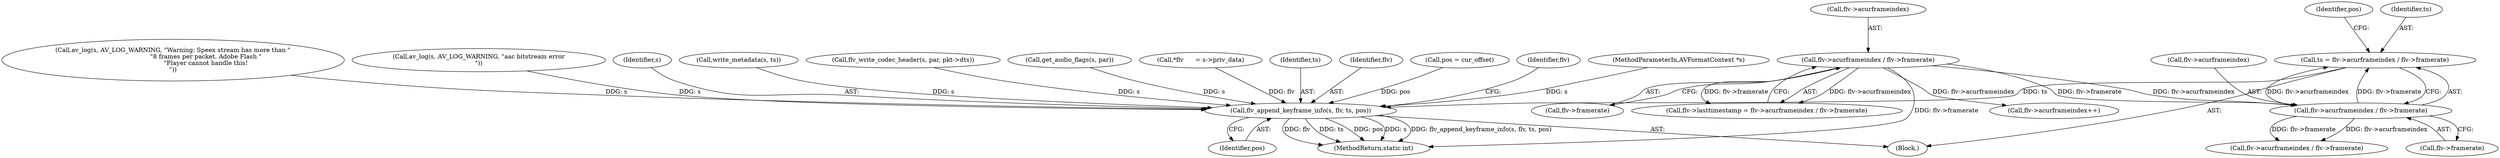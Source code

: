 digraph "0_FFmpeg_6b67d7f05918f7a1ee8fc6ff21355d7e8736aa10@integer" {
"1000886" [label="(Call,ts = flv->acurframeindex / flv->framerate)"];
"1000888" [label="(Call,flv->acurframeindex / flv->framerate)"];
"1000871" [label="(Call,flv->acurframeindex / flv->framerate)"];
"1000915" [label="(Call,flv_append_keyframe_info(s, flv, ts, pos))"];
"1000884" [label="(Block,)"];
"1000556" [label="(Call,av_log(s, AV_LOG_WARNING, \"Warning: Speex stream has more than \"\n                                  \"8 frames per packet. Adobe Flash \"\n                                  \"Player cannot handle this!\n\"))"];
"1000538" [label="(Call,av_log(s, AV_LOG_WARNING, \"aac bitstream error\n\"))"];
"1000950" [label="(MethodReturn,static int)"];
"1000916" [label="(Identifier,s)"];
"1000372" [label="(Call,write_metadata(s, ts))"];
"1000323" [label="(Call,flv_write_codec_header(s, par, pkt->dts))"];
"1000915" [label="(Call,flv_append_keyframe_info(s, flv, ts, pos))"];
"1000435" [label="(Call,get_audio_flags(s, par))"];
"1000871" [label="(Call,flv->acurframeindex / flv->framerate)"];
"1000920" [label="(Call,flv->acurframeindex++)"];
"1000892" [label="(Call,flv->framerate)"];
"1000888" [label="(Call,flv->acurframeindex / flv->framerate)"];
"1000129" [label="(Call,*flv      = s->priv_data)"];
"1000918" [label="(Identifier,ts)"];
"1000875" [label="(Call,flv->framerate)"];
"1000887" [label="(Identifier,ts)"];
"1000886" [label="(Call,ts = flv->acurframeindex / flv->framerate)"];
"1000897" [label="(Identifier,pos)"];
"1000867" [label="(Call,flv->lasttimestamp = flv->acurframeindex / flv->framerate)"];
"1000917" [label="(Identifier,flv)"];
"1000896" [label="(Call,pos = cur_offset)"];
"1000922" [label="(Identifier,flv)"];
"1000919" [label="(Identifier,pos)"];
"1000872" [label="(Call,flv->acurframeindex)"];
"1000903" [label="(Call,flv->acurframeindex / flv->framerate)"];
"1000107" [label="(MethodParameterIn,AVFormatContext *s)"];
"1000889" [label="(Call,flv->acurframeindex)"];
"1000886" -> "1000884"  [label="AST: "];
"1000886" -> "1000888"  [label="CFG: "];
"1000887" -> "1000886"  [label="AST: "];
"1000888" -> "1000886"  [label="AST: "];
"1000897" -> "1000886"  [label="CFG: "];
"1000888" -> "1000886"  [label="DDG: flv->acurframeindex"];
"1000888" -> "1000886"  [label="DDG: flv->framerate"];
"1000886" -> "1000915"  [label="DDG: ts"];
"1000888" -> "1000892"  [label="CFG: "];
"1000889" -> "1000888"  [label="AST: "];
"1000892" -> "1000888"  [label="AST: "];
"1000871" -> "1000888"  [label="DDG: flv->acurframeindex"];
"1000871" -> "1000888"  [label="DDG: flv->framerate"];
"1000888" -> "1000903"  [label="DDG: flv->acurframeindex"];
"1000888" -> "1000903"  [label="DDG: flv->framerate"];
"1000871" -> "1000867"  [label="AST: "];
"1000871" -> "1000875"  [label="CFG: "];
"1000872" -> "1000871"  [label="AST: "];
"1000875" -> "1000871"  [label="AST: "];
"1000867" -> "1000871"  [label="CFG: "];
"1000871" -> "1000950"  [label="DDG: flv->framerate"];
"1000871" -> "1000867"  [label="DDG: flv->acurframeindex"];
"1000871" -> "1000867"  [label="DDG: flv->framerate"];
"1000871" -> "1000920"  [label="DDG: flv->acurframeindex"];
"1000915" -> "1000884"  [label="AST: "];
"1000915" -> "1000919"  [label="CFG: "];
"1000916" -> "1000915"  [label="AST: "];
"1000917" -> "1000915"  [label="AST: "];
"1000918" -> "1000915"  [label="AST: "];
"1000919" -> "1000915"  [label="AST: "];
"1000922" -> "1000915"  [label="CFG: "];
"1000915" -> "1000950"  [label="DDG: ts"];
"1000915" -> "1000950"  [label="DDG: pos"];
"1000915" -> "1000950"  [label="DDG: s"];
"1000915" -> "1000950"  [label="DDG: flv_append_keyframe_info(s, flv, ts, pos)"];
"1000915" -> "1000950"  [label="DDG: flv"];
"1000435" -> "1000915"  [label="DDG: s"];
"1000556" -> "1000915"  [label="DDG: s"];
"1000372" -> "1000915"  [label="DDG: s"];
"1000323" -> "1000915"  [label="DDG: s"];
"1000538" -> "1000915"  [label="DDG: s"];
"1000107" -> "1000915"  [label="DDG: s"];
"1000129" -> "1000915"  [label="DDG: flv"];
"1000896" -> "1000915"  [label="DDG: pos"];
}
